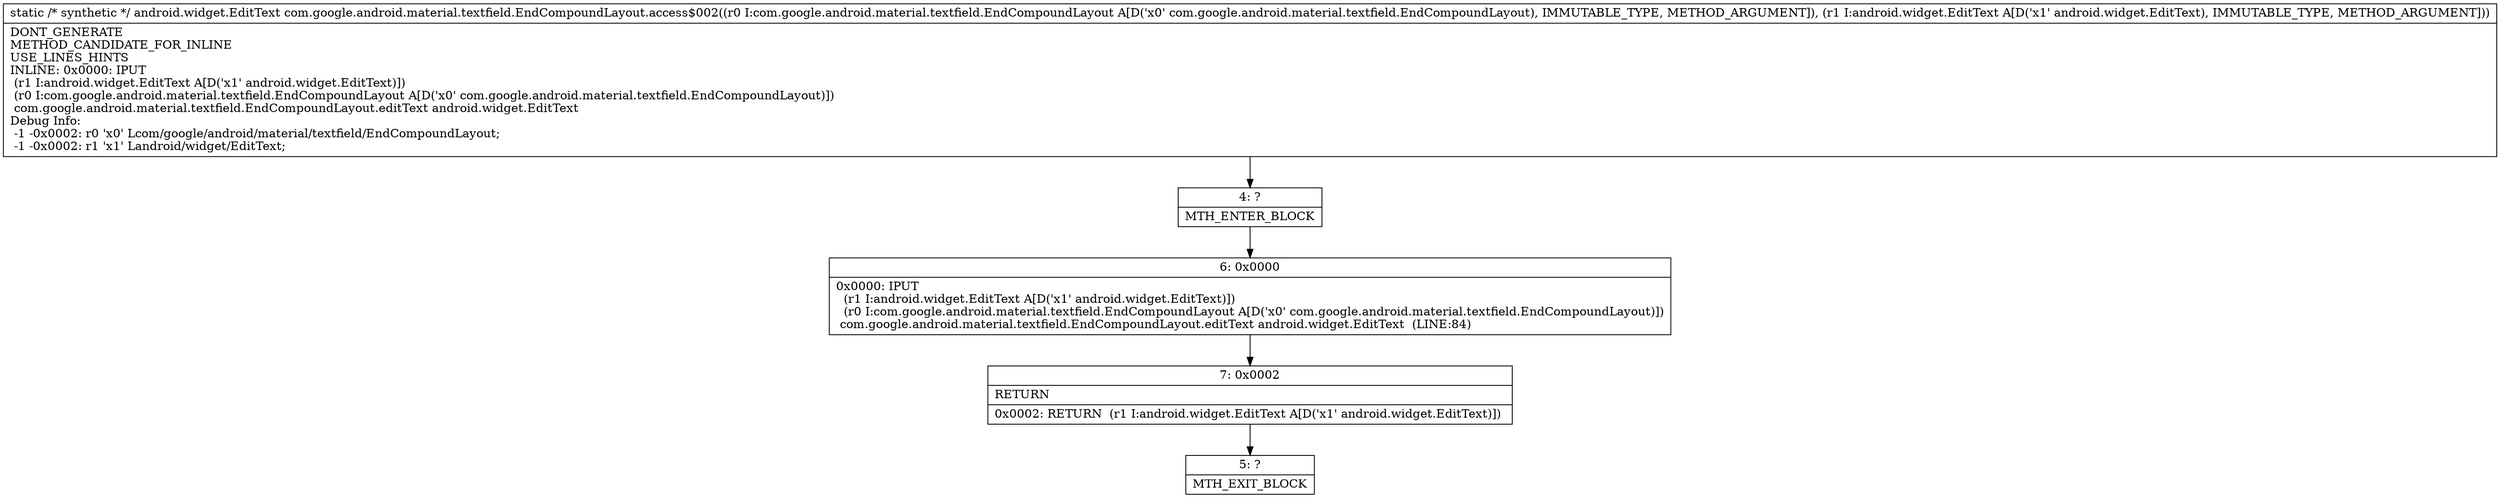 digraph "CFG forcom.google.android.material.textfield.EndCompoundLayout.access$002(Lcom\/google\/android\/material\/textfield\/EndCompoundLayout;Landroid\/widget\/EditText;)Landroid\/widget\/EditText;" {
Node_4 [shape=record,label="{4\:\ ?|MTH_ENTER_BLOCK\l}"];
Node_6 [shape=record,label="{6\:\ 0x0000|0x0000: IPUT  \l  (r1 I:android.widget.EditText A[D('x1' android.widget.EditText)])\l  (r0 I:com.google.android.material.textfield.EndCompoundLayout A[D('x0' com.google.android.material.textfield.EndCompoundLayout)])\l com.google.android.material.textfield.EndCompoundLayout.editText android.widget.EditText  (LINE:84)\l}"];
Node_7 [shape=record,label="{7\:\ 0x0002|RETURN\l|0x0002: RETURN  (r1 I:android.widget.EditText A[D('x1' android.widget.EditText)]) \l}"];
Node_5 [shape=record,label="{5\:\ ?|MTH_EXIT_BLOCK\l}"];
MethodNode[shape=record,label="{static \/* synthetic *\/ android.widget.EditText com.google.android.material.textfield.EndCompoundLayout.access$002((r0 I:com.google.android.material.textfield.EndCompoundLayout A[D('x0' com.google.android.material.textfield.EndCompoundLayout), IMMUTABLE_TYPE, METHOD_ARGUMENT]), (r1 I:android.widget.EditText A[D('x1' android.widget.EditText), IMMUTABLE_TYPE, METHOD_ARGUMENT]))  | DONT_GENERATE\lMETHOD_CANDIDATE_FOR_INLINE\lUSE_LINES_HINTS\lINLINE: 0x0000: IPUT  \l  (r1 I:android.widget.EditText A[D('x1' android.widget.EditText)])\l  (r0 I:com.google.android.material.textfield.EndCompoundLayout A[D('x0' com.google.android.material.textfield.EndCompoundLayout)])\l com.google.android.material.textfield.EndCompoundLayout.editText android.widget.EditText\lDebug Info:\l  \-1 \-0x0002: r0 'x0' Lcom\/google\/android\/material\/textfield\/EndCompoundLayout;\l  \-1 \-0x0002: r1 'x1' Landroid\/widget\/EditText;\l}"];
MethodNode -> Node_4;Node_4 -> Node_6;
Node_6 -> Node_7;
Node_7 -> Node_5;
}

